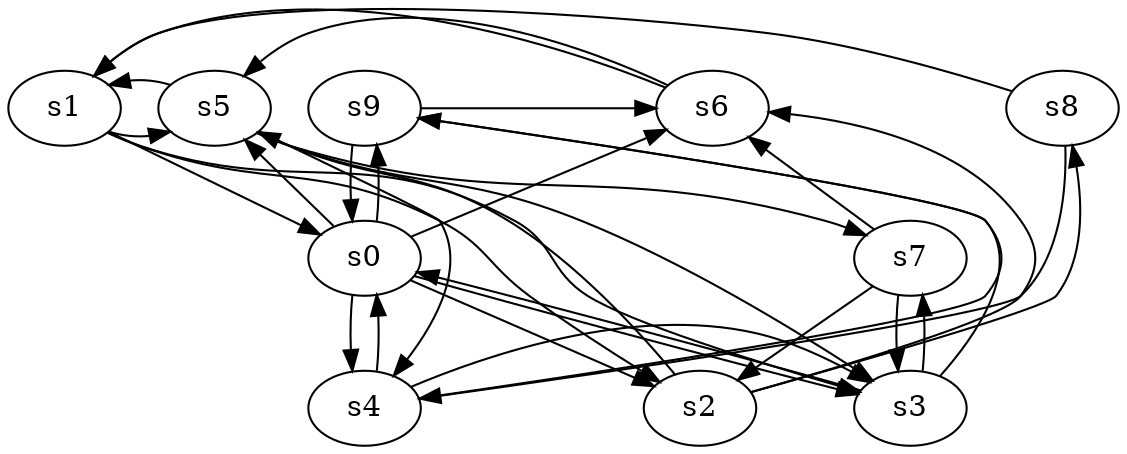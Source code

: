 digraph game_0767_complex_10 {
    s0 [name="s0", player=1, target=1];
    s1 [name="s1", player=1, target=1];
    s2 [name="s2", player=0];
    s3 [name="s3", player=0, target=1];
    s4 [name="s4", player=0, target=1];
    s5 [name="s5", player=1];
    s6 [name="s6", player=0];
    s7 [name="s7", player=0];
    s8 [name="s8", player=1];
    s9 [name="s9", player=0];

    s0 -> s2;
    s0 -> s3 [constraint="time % 4 == 1 || time % 3 == 0"];
    s0 -> s4;
    s0 -> s5 [constraint="time == 17"];
    s0 -> s6 [constraint="time == 8"];
    s0 -> s9 [constraint="time % 4 == 3 || time % 5 == 4"];
    s1 -> s0 [constraint="time % 2 == 1 || time % 4 == 0"];
    s1 -> s2 [constraint="time % 4 == 3"];
    s1 -> s3 [constraint="!(time % 4 == 1)"];
    s1 -> s5 [constraint="time == 6"];
    s2 -> s5 [constraint="!(time % 5 == 2)"];
    s2 -> s6 [constraint="time == 3 || time == 14 || time == 15"];
    s2 -> s8 [constraint="time % 4 == 0 || time % 3 == 0"];
    s3 -> s0 [constraint="time % 3 == 0 || time % 2 == 1"];
    s3 -> s7 [constraint="!(time % 2 == 0)"];
    s3 -> s9 [constraint="time == 3 || time == 4 || time == 5 || time == 16 || time == 18"];
    s4 -> s0 [constraint="time % 7 == 1"];
    s4 -> s3 [constraint="time % 7 == 4"];
    s4 -> s9 [constraint="!(time % 2 == 1)"];
    s5 -> s1 [constraint="time % 4 == 1 && time % 4 == 1"];
    s5 -> s3 [constraint="time % 2 == 1 && time % 4 == 3"];
    s5 -> s4 [constraint="!(time % 6 == 4)"];
    s5 -> s7 [constraint="time % 4 == 0"];
    s6 -> s1 [constraint="time % 4 == 3 || time % 2 == 0"];
    s6 -> s5 [constraint="time % 2 == 1 || time % 3 == 1"];
    s7 -> s2;
    s7 -> s3;
    s7 -> s6 [constraint="time % 2 == 0 && time % 4 == 1"];
    s8 -> s1 [constraint="time % 3 == 1 && time % 4 == 1"];
    s8 -> s4 [constraint="time % 3 == 1 && time % 5 == 2"];
    s9 -> s0;
    s9 -> s6 [constraint="time % 2 == 1 || time % 4 == 2"];
}
